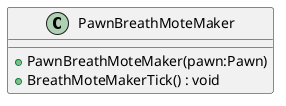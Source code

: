 @startuml
class PawnBreathMoteMaker {
    + PawnBreathMoteMaker(pawn:Pawn)
    + BreathMoteMakerTick() : void
}
@enduml
